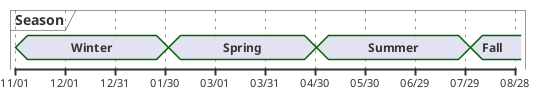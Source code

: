 @startuml
concise "Season" as S
'30 days is scaled to 50 pixels
scale 2592000 as 50 pixels

@2000/11/01
S is "Winter"

@2001/02/01
S is "Spring"

@2001/05/01
S is "Summer"

@2001/08/01
S is "Fall"

@enduml
